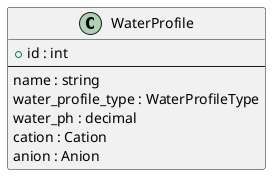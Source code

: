 @startuml

class "WaterProfile" as WaterProfile {
    + id : int
    --
    name : string
    water_profile_type : WaterProfileType
    water_ph : decimal /' EngUnit: pH, Water pH '/
    cation : Cation
    anion : Anion
}

@enduml